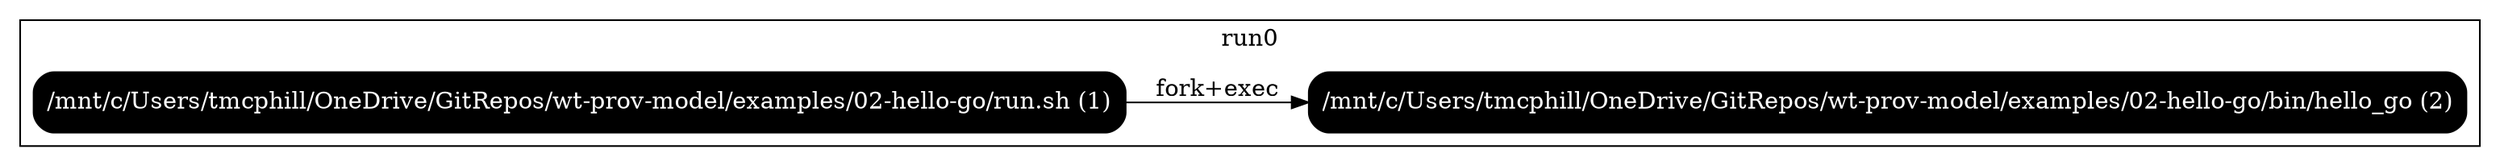 digraph G {
    rankdir=LR;

    /* programs */
    node [shape=box fontcolor=white fillcolor=black style="filled,rounded"];
    subgraph cluster_run0 {
        label="run0";
        prog0 [label="/mnt/c/Users/tmcphill/OneDrive/GitRepos/wt-prov-model/examples/02-hello-go/run.sh (1)"];
        prog1 [label="/mnt/c/Users/tmcphill/OneDrive/GitRepos/wt-prov-model/examples/02-hello-go/bin/hello_go (2)"];
        prog0 -> prog1 [label="fork+exec"];
    }

    node [shape=ellipse fontcolor="#131C39" fillcolor="#C9D2ED"];

    /* other files */

}
